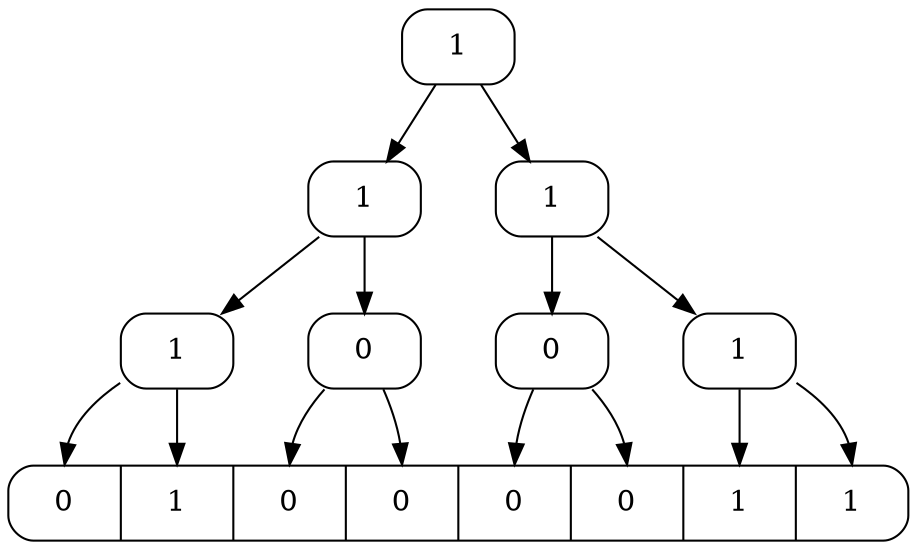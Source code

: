 digraph g {
"bitvec" [
width = "6"
label = " <f0> 0 |<f1> 1|<f2> 0|<f3> 0|<f4> 0|<f5> 0|<f6> 1|<f7> 1"
shape = "Mrecord"
];
"node0" [
label = "1"
shape = "Mrecord"
];
"node1" [
label = "1"
shape = "Mrecord"
];
"node2" [
label = "1"
shape = "Mrecord"
];
"node3" [
label = "1"
shape = "Mrecord"
];
"node4" [
label = "0"
shape = "Mrecord"
];
"node5" [
label = "0"
shape = "Mrecord"
];
"node6" [
label = "1"
shape = "Mrecord"
];

"node0" -> "node1" [
id = 0
];
"node0" -> "node2" [
id = 2
];
"node1" -> "node3" [
id = 3
];
"node1" -> "node4" [
id = 4
];
"node2" -> "node5" [
id = 5
];
"node2" -> "node6" [
id = 6
];
"node3" -> "bitvec":f0 [
id = 7
];
"node3" -> "bitvec":f1 [
id = 8
];
"node4" -> "bitvec":f2 [
id = 9
];
"node4" -> "bitvec":f3 [
id = 8
];
"node5" -> "bitvec":f4 [
id = 9
];
"node5" -> "bitvec":f5 [
id = 10
];
"node6" -> "bitvec":f6 [
id = 11
];
"node6" -> "bitvec":f7 [
id = 12
];
}

